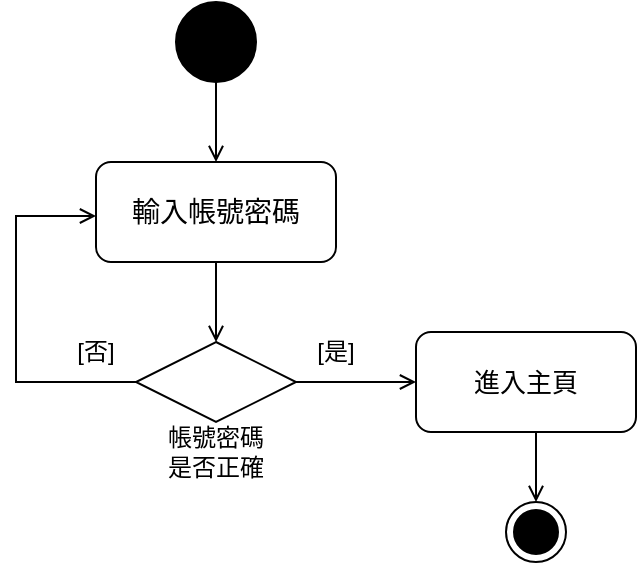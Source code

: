 <mxfile version="22.0.8" type="google">
  <diagram name="第 1 页" id="nKrd1f6VCkLeB4iXwt6q">
    <mxGraphModel grid="1" page="1" gridSize="10" guides="1" tooltips="1" connect="1" arrows="1" fold="1" pageScale="1" pageWidth="827" pageHeight="1169" math="0" shadow="0">
      <root>
        <mxCell id="0" />
        <mxCell id="1" parent="0" />
        <mxCell id="V26zhJZCTtdDFn0QtfWy-3" style="edgeStyle=orthogonalEdgeStyle;rounded=0;orthogonalLoop=1;jettySize=auto;html=1;endArrow=open;endFill=0;" edge="1" parent="1" source="V26zhJZCTtdDFn0QtfWy-1">
          <mxGeometry relative="1" as="geometry">
            <mxPoint x="340" y="270" as="targetPoint" />
          </mxGeometry>
        </mxCell>
        <mxCell id="V26zhJZCTtdDFn0QtfWy-1" value="" style="ellipse;whiteSpace=wrap;html=1;aspect=fixed;fillColor=#000000;" vertex="1" parent="1">
          <mxGeometry x="320" y="190" width="40" height="40" as="geometry" />
        </mxCell>
        <mxCell id="V26zhJZCTtdDFn0QtfWy-5" style="edgeStyle=orthogonalEdgeStyle;rounded=0;orthogonalLoop=1;jettySize=auto;html=1;endArrow=open;endFill=0;" edge="1" parent="1" source="V26zhJZCTtdDFn0QtfWy-4" target="V26zhJZCTtdDFn0QtfWy-6">
          <mxGeometry relative="1" as="geometry">
            <mxPoint x="340" y="380" as="targetPoint" />
          </mxGeometry>
        </mxCell>
        <mxCell id="V26zhJZCTtdDFn0QtfWy-4" value="&lt;font style=&quot;font-size: 14px;&quot;&gt;輸入帳號密碼&lt;/font&gt;" style="rounded=1;whiteSpace=wrap;html=1;" vertex="1" parent="1">
          <mxGeometry x="280" y="270" width="120" height="50" as="geometry" />
        </mxCell>
        <mxCell id="V26zhJZCTtdDFn0QtfWy-8" style="edgeStyle=orthogonalEdgeStyle;rounded=0;orthogonalLoop=1;jettySize=auto;html=1;endArrow=open;endFill=0;" edge="1" parent="1" source="V26zhJZCTtdDFn0QtfWy-6">
          <mxGeometry relative="1" as="geometry">
            <mxPoint x="440" y="380.0" as="targetPoint" />
          </mxGeometry>
        </mxCell>
        <mxCell id="V26zhJZCTtdDFn0QtfWy-6" value="" style="rhombus;whiteSpace=wrap;html=1;" vertex="1" parent="1">
          <mxGeometry x="300" y="360" width="80" height="40" as="geometry" />
        </mxCell>
        <mxCell id="V26zhJZCTtdDFn0QtfWy-7" value="帳號密碼是否正確" style="text;html=1;strokeColor=none;fillColor=none;align=center;verticalAlign=middle;whiteSpace=wrap;rounded=0;" vertex="1" parent="1">
          <mxGeometry x="310" y="400" width="60" height="30" as="geometry" />
        </mxCell>
        <mxCell id="V26zhJZCTtdDFn0QtfWy-9" value="[是]" style="text;html=1;strokeColor=none;fillColor=none;align=center;verticalAlign=middle;whiteSpace=wrap;rounded=0;" vertex="1" parent="1">
          <mxGeometry x="370" y="350" width="60" height="30" as="geometry" />
        </mxCell>
        <mxCell id="V26zhJZCTtdDFn0QtfWy-11" style="edgeStyle=orthogonalEdgeStyle;rounded=0;orthogonalLoop=1;jettySize=auto;html=1;endArrow=open;endFill=0;" edge="1" parent="1" source="V26zhJZCTtdDFn0QtfWy-6" target="V26zhJZCTtdDFn0QtfWy-4">
          <mxGeometry relative="1" as="geometry">
            <Array as="points">
              <mxPoint x="240" y="380" />
              <mxPoint x="240" y="297" />
            </Array>
          </mxGeometry>
        </mxCell>
        <mxCell id="V26zhJZCTtdDFn0QtfWy-12" value="[否]" style="text;html=1;strokeColor=none;fillColor=none;align=center;verticalAlign=middle;whiteSpace=wrap;rounded=0;" vertex="1" parent="1">
          <mxGeometry x="250" y="350" width="60" height="30" as="geometry" />
        </mxCell>
        <mxCell id="V26zhJZCTtdDFn0QtfWy-14" style="edgeStyle=orthogonalEdgeStyle;rounded=0;orthogonalLoop=1;jettySize=auto;html=1;endArrow=open;endFill=0;" edge="1" parent="1" source="V26zhJZCTtdDFn0QtfWy-13">
          <mxGeometry relative="1" as="geometry">
            <mxPoint x="500" y="440" as="targetPoint" />
            <Array as="points">
              <mxPoint x="500" y="410" />
              <mxPoint x="500" y="410" />
            </Array>
          </mxGeometry>
        </mxCell>
        <mxCell id="V26zhJZCTtdDFn0QtfWy-13" value="&lt;font style=&quot;font-size: 13px;&quot;&gt;進入主頁&lt;/font&gt;" style="rounded=1;whiteSpace=wrap;html=1;" vertex="1" parent="1">
          <mxGeometry x="440" y="355" width="110" height="50" as="geometry" />
        </mxCell>
        <mxCell id="V26zhJZCTtdDFn0QtfWy-15" value="" style="ellipse;html=1;shape=endState;fillColor=#000000;strokeColor=#000000;" vertex="1" parent="1">
          <mxGeometry x="485" y="440" width="30" height="30" as="geometry" />
        </mxCell>
      </root>
    </mxGraphModel>
  </diagram>
</mxfile>
